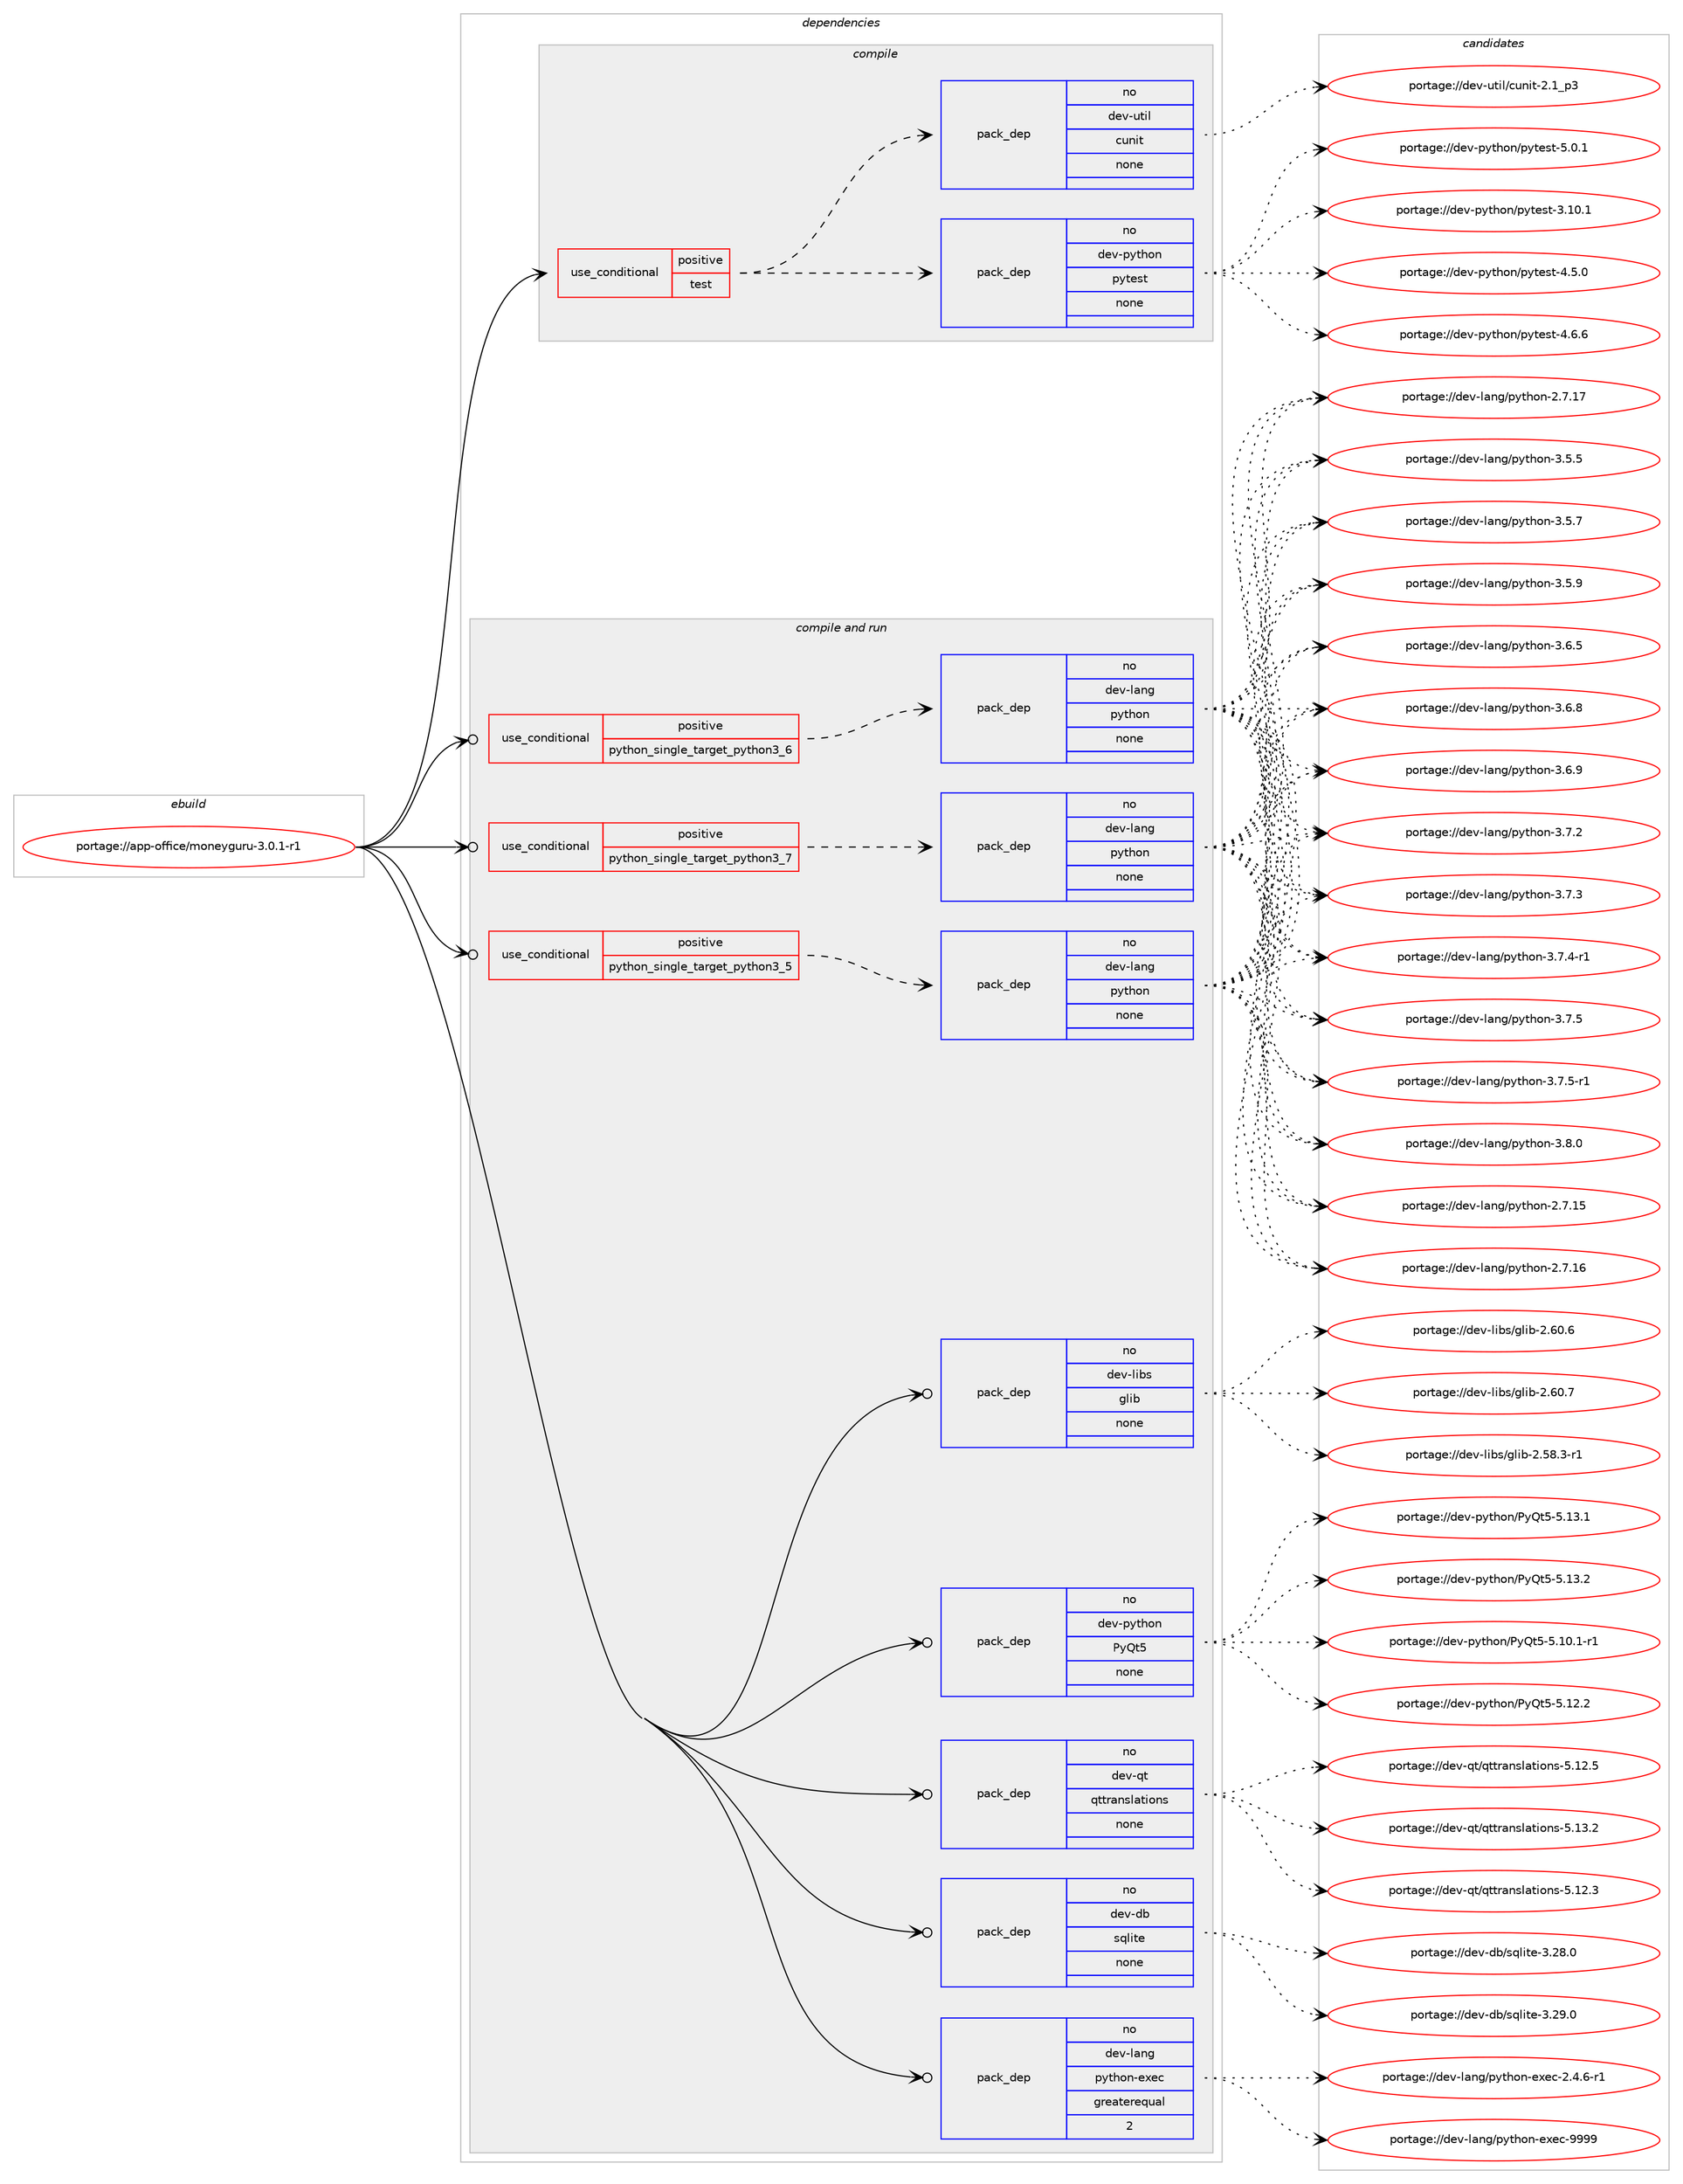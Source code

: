 digraph prolog {

# *************
# Graph options
# *************

newrank=true;
concentrate=true;
compound=true;
graph [rankdir=LR,fontname=Helvetica,fontsize=10,ranksep=1.5];#, ranksep=2.5, nodesep=0.2];
edge  [arrowhead=vee];
node  [fontname=Helvetica,fontsize=10];

# **********
# The ebuild
# **********

subgraph cluster_leftcol {
color=gray;
rank=same;
label=<<i>ebuild</i>>;
id [label="portage://app-office/moneyguru-3.0.1-r1", color=red, width=4, href="../app-office/moneyguru-3.0.1-r1.svg"];
}

# ****************
# The dependencies
# ****************

subgraph cluster_midcol {
color=gray;
label=<<i>dependencies</i>>;
subgraph cluster_compile {
fillcolor="#eeeeee";
style=filled;
label=<<i>compile</i>>;
subgraph cond9690 {
dependency39327 [label=<<TABLE BORDER="0" CELLBORDER="1" CELLSPACING="0" CELLPADDING="4"><TR><TD ROWSPAN="3" CELLPADDING="10">use_conditional</TD></TR><TR><TD>positive</TD></TR><TR><TD>test</TD></TR></TABLE>>, shape=none, color=red];
subgraph pack28986 {
dependency39328 [label=<<TABLE BORDER="0" CELLBORDER="1" CELLSPACING="0" CELLPADDING="4" WIDTH="220"><TR><TD ROWSPAN="6" CELLPADDING="30">pack_dep</TD></TR><TR><TD WIDTH="110">no</TD></TR><TR><TD>dev-python</TD></TR><TR><TD>pytest</TD></TR><TR><TD>none</TD></TR><TR><TD></TD></TR></TABLE>>, shape=none, color=blue];
}
dependency39327:e -> dependency39328:w [weight=20,style="dashed",arrowhead="vee"];
subgraph pack28987 {
dependency39329 [label=<<TABLE BORDER="0" CELLBORDER="1" CELLSPACING="0" CELLPADDING="4" WIDTH="220"><TR><TD ROWSPAN="6" CELLPADDING="30">pack_dep</TD></TR><TR><TD WIDTH="110">no</TD></TR><TR><TD>dev-util</TD></TR><TR><TD>cunit</TD></TR><TR><TD>none</TD></TR><TR><TD></TD></TR></TABLE>>, shape=none, color=blue];
}
dependency39327:e -> dependency39329:w [weight=20,style="dashed",arrowhead="vee"];
}
id:e -> dependency39327:w [weight=20,style="solid",arrowhead="vee"];
}
subgraph cluster_compileandrun {
fillcolor="#eeeeee";
style=filled;
label=<<i>compile and run</i>>;
subgraph cond9691 {
dependency39330 [label=<<TABLE BORDER="0" CELLBORDER="1" CELLSPACING="0" CELLPADDING="4"><TR><TD ROWSPAN="3" CELLPADDING="10">use_conditional</TD></TR><TR><TD>positive</TD></TR><TR><TD>python_single_target_python3_5</TD></TR></TABLE>>, shape=none, color=red];
subgraph pack28988 {
dependency39331 [label=<<TABLE BORDER="0" CELLBORDER="1" CELLSPACING="0" CELLPADDING="4" WIDTH="220"><TR><TD ROWSPAN="6" CELLPADDING="30">pack_dep</TD></TR><TR><TD WIDTH="110">no</TD></TR><TR><TD>dev-lang</TD></TR><TR><TD>python</TD></TR><TR><TD>none</TD></TR><TR><TD></TD></TR></TABLE>>, shape=none, color=blue];
}
dependency39330:e -> dependency39331:w [weight=20,style="dashed",arrowhead="vee"];
}
id:e -> dependency39330:w [weight=20,style="solid",arrowhead="odotvee"];
subgraph cond9692 {
dependency39332 [label=<<TABLE BORDER="0" CELLBORDER="1" CELLSPACING="0" CELLPADDING="4"><TR><TD ROWSPAN="3" CELLPADDING="10">use_conditional</TD></TR><TR><TD>positive</TD></TR><TR><TD>python_single_target_python3_6</TD></TR></TABLE>>, shape=none, color=red];
subgraph pack28989 {
dependency39333 [label=<<TABLE BORDER="0" CELLBORDER="1" CELLSPACING="0" CELLPADDING="4" WIDTH="220"><TR><TD ROWSPAN="6" CELLPADDING="30">pack_dep</TD></TR><TR><TD WIDTH="110">no</TD></TR><TR><TD>dev-lang</TD></TR><TR><TD>python</TD></TR><TR><TD>none</TD></TR><TR><TD></TD></TR></TABLE>>, shape=none, color=blue];
}
dependency39332:e -> dependency39333:w [weight=20,style="dashed",arrowhead="vee"];
}
id:e -> dependency39332:w [weight=20,style="solid",arrowhead="odotvee"];
subgraph cond9693 {
dependency39334 [label=<<TABLE BORDER="0" CELLBORDER="1" CELLSPACING="0" CELLPADDING="4"><TR><TD ROWSPAN="3" CELLPADDING="10">use_conditional</TD></TR><TR><TD>positive</TD></TR><TR><TD>python_single_target_python3_7</TD></TR></TABLE>>, shape=none, color=red];
subgraph pack28990 {
dependency39335 [label=<<TABLE BORDER="0" CELLBORDER="1" CELLSPACING="0" CELLPADDING="4" WIDTH="220"><TR><TD ROWSPAN="6" CELLPADDING="30">pack_dep</TD></TR><TR><TD WIDTH="110">no</TD></TR><TR><TD>dev-lang</TD></TR><TR><TD>python</TD></TR><TR><TD>none</TD></TR><TR><TD></TD></TR></TABLE>>, shape=none, color=blue];
}
dependency39334:e -> dependency39335:w [weight=20,style="dashed",arrowhead="vee"];
}
id:e -> dependency39334:w [weight=20,style="solid",arrowhead="odotvee"];
subgraph pack28991 {
dependency39336 [label=<<TABLE BORDER="0" CELLBORDER="1" CELLSPACING="0" CELLPADDING="4" WIDTH="220"><TR><TD ROWSPAN="6" CELLPADDING="30">pack_dep</TD></TR><TR><TD WIDTH="110">no</TD></TR><TR><TD>dev-db</TD></TR><TR><TD>sqlite</TD></TR><TR><TD>none</TD></TR><TR><TD></TD></TR></TABLE>>, shape=none, color=blue];
}
id:e -> dependency39336:w [weight=20,style="solid",arrowhead="odotvee"];
subgraph pack28992 {
dependency39337 [label=<<TABLE BORDER="0" CELLBORDER="1" CELLSPACING="0" CELLPADDING="4" WIDTH="220"><TR><TD ROWSPAN="6" CELLPADDING="30">pack_dep</TD></TR><TR><TD WIDTH="110">no</TD></TR><TR><TD>dev-lang</TD></TR><TR><TD>python-exec</TD></TR><TR><TD>greaterequal</TD></TR><TR><TD>2</TD></TR></TABLE>>, shape=none, color=blue];
}
id:e -> dependency39337:w [weight=20,style="solid",arrowhead="odotvee"];
subgraph pack28993 {
dependency39338 [label=<<TABLE BORDER="0" CELLBORDER="1" CELLSPACING="0" CELLPADDING="4" WIDTH="220"><TR><TD ROWSPAN="6" CELLPADDING="30">pack_dep</TD></TR><TR><TD WIDTH="110">no</TD></TR><TR><TD>dev-libs</TD></TR><TR><TD>glib</TD></TR><TR><TD>none</TD></TR><TR><TD></TD></TR></TABLE>>, shape=none, color=blue];
}
id:e -> dependency39338:w [weight=20,style="solid",arrowhead="odotvee"];
subgraph pack28994 {
dependency39339 [label=<<TABLE BORDER="0" CELLBORDER="1" CELLSPACING="0" CELLPADDING="4" WIDTH="220"><TR><TD ROWSPAN="6" CELLPADDING="30">pack_dep</TD></TR><TR><TD WIDTH="110">no</TD></TR><TR><TD>dev-python</TD></TR><TR><TD>PyQt5</TD></TR><TR><TD>none</TD></TR><TR><TD></TD></TR></TABLE>>, shape=none, color=blue];
}
id:e -> dependency39339:w [weight=20,style="solid",arrowhead="odotvee"];
subgraph pack28995 {
dependency39340 [label=<<TABLE BORDER="0" CELLBORDER="1" CELLSPACING="0" CELLPADDING="4" WIDTH="220"><TR><TD ROWSPAN="6" CELLPADDING="30">pack_dep</TD></TR><TR><TD WIDTH="110">no</TD></TR><TR><TD>dev-qt</TD></TR><TR><TD>qttranslations</TD></TR><TR><TD>none</TD></TR><TR><TD></TD></TR></TABLE>>, shape=none, color=blue];
}
id:e -> dependency39340:w [weight=20,style="solid",arrowhead="odotvee"];
}
subgraph cluster_run {
fillcolor="#eeeeee";
style=filled;
label=<<i>run</i>>;
}
}

# **************
# The candidates
# **************

subgraph cluster_choices {
rank=same;
color=gray;
label=<<i>candidates</i>>;

subgraph choice28986 {
color=black;
nodesep=1;
choiceportage100101118451121211161041111104711212111610111511645514649484649 [label="portage://dev-python/pytest-3.10.1", color=red, width=4,href="../dev-python/pytest-3.10.1.svg"];
choiceportage1001011184511212111610411111047112121116101115116455246534648 [label="portage://dev-python/pytest-4.5.0", color=red, width=4,href="../dev-python/pytest-4.5.0.svg"];
choiceportage1001011184511212111610411111047112121116101115116455246544654 [label="portage://dev-python/pytest-4.6.6", color=red, width=4,href="../dev-python/pytest-4.6.6.svg"];
choiceportage1001011184511212111610411111047112121116101115116455346484649 [label="portage://dev-python/pytest-5.0.1", color=red, width=4,href="../dev-python/pytest-5.0.1.svg"];
dependency39328:e -> choiceportage100101118451121211161041111104711212111610111511645514649484649:w [style=dotted,weight="100"];
dependency39328:e -> choiceportage1001011184511212111610411111047112121116101115116455246534648:w [style=dotted,weight="100"];
dependency39328:e -> choiceportage1001011184511212111610411111047112121116101115116455246544654:w [style=dotted,weight="100"];
dependency39328:e -> choiceportage1001011184511212111610411111047112121116101115116455346484649:w [style=dotted,weight="100"];
}
subgraph choice28987 {
color=black;
nodesep=1;
choiceportage100101118451171161051084799117110105116455046499511251 [label="portage://dev-util/cunit-2.1_p3", color=red, width=4,href="../dev-util/cunit-2.1_p3.svg"];
dependency39329:e -> choiceportage100101118451171161051084799117110105116455046499511251:w [style=dotted,weight="100"];
}
subgraph choice28988 {
color=black;
nodesep=1;
choiceportage10010111845108971101034711212111610411111045504655464953 [label="portage://dev-lang/python-2.7.15", color=red, width=4,href="../dev-lang/python-2.7.15.svg"];
choiceportage10010111845108971101034711212111610411111045504655464954 [label="portage://dev-lang/python-2.7.16", color=red, width=4,href="../dev-lang/python-2.7.16.svg"];
choiceportage10010111845108971101034711212111610411111045504655464955 [label="portage://dev-lang/python-2.7.17", color=red, width=4,href="../dev-lang/python-2.7.17.svg"];
choiceportage100101118451089711010347112121116104111110455146534653 [label="portage://dev-lang/python-3.5.5", color=red, width=4,href="../dev-lang/python-3.5.5.svg"];
choiceportage100101118451089711010347112121116104111110455146534655 [label="portage://dev-lang/python-3.5.7", color=red, width=4,href="../dev-lang/python-3.5.7.svg"];
choiceportage100101118451089711010347112121116104111110455146534657 [label="portage://dev-lang/python-3.5.9", color=red, width=4,href="../dev-lang/python-3.5.9.svg"];
choiceportage100101118451089711010347112121116104111110455146544653 [label="portage://dev-lang/python-3.6.5", color=red, width=4,href="../dev-lang/python-3.6.5.svg"];
choiceportage100101118451089711010347112121116104111110455146544656 [label="portage://dev-lang/python-3.6.8", color=red, width=4,href="../dev-lang/python-3.6.8.svg"];
choiceportage100101118451089711010347112121116104111110455146544657 [label="portage://dev-lang/python-3.6.9", color=red, width=4,href="../dev-lang/python-3.6.9.svg"];
choiceportage100101118451089711010347112121116104111110455146554650 [label="portage://dev-lang/python-3.7.2", color=red, width=4,href="../dev-lang/python-3.7.2.svg"];
choiceportage100101118451089711010347112121116104111110455146554651 [label="portage://dev-lang/python-3.7.3", color=red, width=4,href="../dev-lang/python-3.7.3.svg"];
choiceportage1001011184510897110103471121211161041111104551465546524511449 [label="portage://dev-lang/python-3.7.4-r1", color=red, width=4,href="../dev-lang/python-3.7.4-r1.svg"];
choiceportage100101118451089711010347112121116104111110455146554653 [label="portage://dev-lang/python-3.7.5", color=red, width=4,href="../dev-lang/python-3.7.5.svg"];
choiceportage1001011184510897110103471121211161041111104551465546534511449 [label="portage://dev-lang/python-3.7.5-r1", color=red, width=4,href="../dev-lang/python-3.7.5-r1.svg"];
choiceportage100101118451089711010347112121116104111110455146564648 [label="portage://dev-lang/python-3.8.0", color=red, width=4,href="../dev-lang/python-3.8.0.svg"];
dependency39331:e -> choiceportage10010111845108971101034711212111610411111045504655464953:w [style=dotted,weight="100"];
dependency39331:e -> choiceportage10010111845108971101034711212111610411111045504655464954:w [style=dotted,weight="100"];
dependency39331:e -> choiceportage10010111845108971101034711212111610411111045504655464955:w [style=dotted,weight="100"];
dependency39331:e -> choiceportage100101118451089711010347112121116104111110455146534653:w [style=dotted,weight="100"];
dependency39331:e -> choiceportage100101118451089711010347112121116104111110455146534655:w [style=dotted,weight="100"];
dependency39331:e -> choiceportage100101118451089711010347112121116104111110455146534657:w [style=dotted,weight="100"];
dependency39331:e -> choiceportage100101118451089711010347112121116104111110455146544653:w [style=dotted,weight="100"];
dependency39331:e -> choiceportage100101118451089711010347112121116104111110455146544656:w [style=dotted,weight="100"];
dependency39331:e -> choiceportage100101118451089711010347112121116104111110455146544657:w [style=dotted,weight="100"];
dependency39331:e -> choiceportage100101118451089711010347112121116104111110455146554650:w [style=dotted,weight="100"];
dependency39331:e -> choiceportage100101118451089711010347112121116104111110455146554651:w [style=dotted,weight="100"];
dependency39331:e -> choiceportage1001011184510897110103471121211161041111104551465546524511449:w [style=dotted,weight="100"];
dependency39331:e -> choiceportage100101118451089711010347112121116104111110455146554653:w [style=dotted,weight="100"];
dependency39331:e -> choiceportage1001011184510897110103471121211161041111104551465546534511449:w [style=dotted,weight="100"];
dependency39331:e -> choiceportage100101118451089711010347112121116104111110455146564648:w [style=dotted,weight="100"];
}
subgraph choice28989 {
color=black;
nodesep=1;
choiceportage10010111845108971101034711212111610411111045504655464953 [label="portage://dev-lang/python-2.7.15", color=red, width=4,href="../dev-lang/python-2.7.15.svg"];
choiceportage10010111845108971101034711212111610411111045504655464954 [label="portage://dev-lang/python-2.7.16", color=red, width=4,href="../dev-lang/python-2.7.16.svg"];
choiceportage10010111845108971101034711212111610411111045504655464955 [label="portage://dev-lang/python-2.7.17", color=red, width=4,href="../dev-lang/python-2.7.17.svg"];
choiceportage100101118451089711010347112121116104111110455146534653 [label="portage://dev-lang/python-3.5.5", color=red, width=4,href="../dev-lang/python-3.5.5.svg"];
choiceportage100101118451089711010347112121116104111110455146534655 [label="portage://dev-lang/python-3.5.7", color=red, width=4,href="../dev-lang/python-3.5.7.svg"];
choiceportage100101118451089711010347112121116104111110455146534657 [label="portage://dev-lang/python-3.5.9", color=red, width=4,href="../dev-lang/python-3.5.9.svg"];
choiceportage100101118451089711010347112121116104111110455146544653 [label="portage://dev-lang/python-3.6.5", color=red, width=4,href="../dev-lang/python-3.6.5.svg"];
choiceportage100101118451089711010347112121116104111110455146544656 [label="portage://dev-lang/python-3.6.8", color=red, width=4,href="../dev-lang/python-3.6.8.svg"];
choiceportage100101118451089711010347112121116104111110455146544657 [label="portage://dev-lang/python-3.6.9", color=red, width=4,href="../dev-lang/python-3.6.9.svg"];
choiceportage100101118451089711010347112121116104111110455146554650 [label="portage://dev-lang/python-3.7.2", color=red, width=4,href="../dev-lang/python-3.7.2.svg"];
choiceportage100101118451089711010347112121116104111110455146554651 [label="portage://dev-lang/python-3.7.3", color=red, width=4,href="../dev-lang/python-3.7.3.svg"];
choiceportage1001011184510897110103471121211161041111104551465546524511449 [label="portage://dev-lang/python-3.7.4-r1", color=red, width=4,href="../dev-lang/python-3.7.4-r1.svg"];
choiceportage100101118451089711010347112121116104111110455146554653 [label="portage://dev-lang/python-3.7.5", color=red, width=4,href="../dev-lang/python-3.7.5.svg"];
choiceportage1001011184510897110103471121211161041111104551465546534511449 [label="portage://dev-lang/python-3.7.5-r1", color=red, width=4,href="../dev-lang/python-3.7.5-r1.svg"];
choiceportage100101118451089711010347112121116104111110455146564648 [label="portage://dev-lang/python-3.8.0", color=red, width=4,href="../dev-lang/python-3.8.0.svg"];
dependency39333:e -> choiceportage10010111845108971101034711212111610411111045504655464953:w [style=dotted,weight="100"];
dependency39333:e -> choiceportage10010111845108971101034711212111610411111045504655464954:w [style=dotted,weight="100"];
dependency39333:e -> choiceportage10010111845108971101034711212111610411111045504655464955:w [style=dotted,weight="100"];
dependency39333:e -> choiceportage100101118451089711010347112121116104111110455146534653:w [style=dotted,weight="100"];
dependency39333:e -> choiceportage100101118451089711010347112121116104111110455146534655:w [style=dotted,weight="100"];
dependency39333:e -> choiceportage100101118451089711010347112121116104111110455146534657:w [style=dotted,weight="100"];
dependency39333:e -> choiceportage100101118451089711010347112121116104111110455146544653:w [style=dotted,weight="100"];
dependency39333:e -> choiceportage100101118451089711010347112121116104111110455146544656:w [style=dotted,weight="100"];
dependency39333:e -> choiceportage100101118451089711010347112121116104111110455146544657:w [style=dotted,weight="100"];
dependency39333:e -> choiceportage100101118451089711010347112121116104111110455146554650:w [style=dotted,weight="100"];
dependency39333:e -> choiceportage100101118451089711010347112121116104111110455146554651:w [style=dotted,weight="100"];
dependency39333:e -> choiceportage1001011184510897110103471121211161041111104551465546524511449:w [style=dotted,weight="100"];
dependency39333:e -> choiceportage100101118451089711010347112121116104111110455146554653:w [style=dotted,weight="100"];
dependency39333:e -> choiceportage1001011184510897110103471121211161041111104551465546534511449:w [style=dotted,weight="100"];
dependency39333:e -> choiceportage100101118451089711010347112121116104111110455146564648:w [style=dotted,weight="100"];
}
subgraph choice28990 {
color=black;
nodesep=1;
choiceportage10010111845108971101034711212111610411111045504655464953 [label="portage://dev-lang/python-2.7.15", color=red, width=4,href="../dev-lang/python-2.7.15.svg"];
choiceportage10010111845108971101034711212111610411111045504655464954 [label="portage://dev-lang/python-2.7.16", color=red, width=4,href="../dev-lang/python-2.7.16.svg"];
choiceportage10010111845108971101034711212111610411111045504655464955 [label="portage://dev-lang/python-2.7.17", color=red, width=4,href="../dev-lang/python-2.7.17.svg"];
choiceportage100101118451089711010347112121116104111110455146534653 [label="portage://dev-lang/python-3.5.5", color=red, width=4,href="../dev-lang/python-3.5.5.svg"];
choiceportage100101118451089711010347112121116104111110455146534655 [label="portage://dev-lang/python-3.5.7", color=red, width=4,href="../dev-lang/python-3.5.7.svg"];
choiceportage100101118451089711010347112121116104111110455146534657 [label="portage://dev-lang/python-3.5.9", color=red, width=4,href="../dev-lang/python-3.5.9.svg"];
choiceportage100101118451089711010347112121116104111110455146544653 [label="portage://dev-lang/python-3.6.5", color=red, width=4,href="../dev-lang/python-3.6.5.svg"];
choiceportage100101118451089711010347112121116104111110455146544656 [label="portage://dev-lang/python-3.6.8", color=red, width=4,href="../dev-lang/python-3.6.8.svg"];
choiceportage100101118451089711010347112121116104111110455146544657 [label="portage://dev-lang/python-3.6.9", color=red, width=4,href="../dev-lang/python-3.6.9.svg"];
choiceportage100101118451089711010347112121116104111110455146554650 [label="portage://dev-lang/python-3.7.2", color=red, width=4,href="../dev-lang/python-3.7.2.svg"];
choiceportage100101118451089711010347112121116104111110455146554651 [label="portage://dev-lang/python-3.7.3", color=red, width=4,href="../dev-lang/python-3.7.3.svg"];
choiceportage1001011184510897110103471121211161041111104551465546524511449 [label="portage://dev-lang/python-3.7.4-r1", color=red, width=4,href="../dev-lang/python-3.7.4-r1.svg"];
choiceportage100101118451089711010347112121116104111110455146554653 [label="portage://dev-lang/python-3.7.5", color=red, width=4,href="../dev-lang/python-3.7.5.svg"];
choiceportage1001011184510897110103471121211161041111104551465546534511449 [label="portage://dev-lang/python-3.7.5-r1", color=red, width=4,href="../dev-lang/python-3.7.5-r1.svg"];
choiceportage100101118451089711010347112121116104111110455146564648 [label="portage://dev-lang/python-3.8.0", color=red, width=4,href="../dev-lang/python-3.8.0.svg"];
dependency39335:e -> choiceportage10010111845108971101034711212111610411111045504655464953:w [style=dotted,weight="100"];
dependency39335:e -> choiceportage10010111845108971101034711212111610411111045504655464954:w [style=dotted,weight="100"];
dependency39335:e -> choiceportage10010111845108971101034711212111610411111045504655464955:w [style=dotted,weight="100"];
dependency39335:e -> choiceportage100101118451089711010347112121116104111110455146534653:w [style=dotted,weight="100"];
dependency39335:e -> choiceportage100101118451089711010347112121116104111110455146534655:w [style=dotted,weight="100"];
dependency39335:e -> choiceportage100101118451089711010347112121116104111110455146534657:w [style=dotted,weight="100"];
dependency39335:e -> choiceportage100101118451089711010347112121116104111110455146544653:w [style=dotted,weight="100"];
dependency39335:e -> choiceportage100101118451089711010347112121116104111110455146544656:w [style=dotted,weight="100"];
dependency39335:e -> choiceportage100101118451089711010347112121116104111110455146544657:w [style=dotted,weight="100"];
dependency39335:e -> choiceportage100101118451089711010347112121116104111110455146554650:w [style=dotted,weight="100"];
dependency39335:e -> choiceportage100101118451089711010347112121116104111110455146554651:w [style=dotted,weight="100"];
dependency39335:e -> choiceportage1001011184510897110103471121211161041111104551465546524511449:w [style=dotted,weight="100"];
dependency39335:e -> choiceportage100101118451089711010347112121116104111110455146554653:w [style=dotted,weight="100"];
dependency39335:e -> choiceportage1001011184510897110103471121211161041111104551465546534511449:w [style=dotted,weight="100"];
dependency39335:e -> choiceportage100101118451089711010347112121116104111110455146564648:w [style=dotted,weight="100"];
}
subgraph choice28991 {
color=black;
nodesep=1;
choiceportage10010111845100984711511310810511610145514650564648 [label="portage://dev-db/sqlite-3.28.0", color=red, width=4,href="../dev-db/sqlite-3.28.0.svg"];
choiceportage10010111845100984711511310810511610145514650574648 [label="portage://dev-db/sqlite-3.29.0", color=red, width=4,href="../dev-db/sqlite-3.29.0.svg"];
dependency39336:e -> choiceportage10010111845100984711511310810511610145514650564648:w [style=dotted,weight="100"];
dependency39336:e -> choiceportage10010111845100984711511310810511610145514650574648:w [style=dotted,weight="100"];
}
subgraph choice28992 {
color=black;
nodesep=1;
choiceportage10010111845108971101034711212111610411111045101120101994550465246544511449 [label="portage://dev-lang/python-exec-2.4.6-r1", color=red, width=4,href="../dev-lang/python-exec-2.4.6-r1.svg"];
choiceportage10010111845108971101034711212111610411111045101120101994557575757 [label="portage://dev-lang/python-exec-9999", color=red, width=4,href="../dev-lang/python-exec-9999.svg"];
dependency39337:e -> choiceportage10010111845108971101034711212111610411111045101120101994550465246544511449:w [style=dotted,weight="100"];
dependency39337:e -> choiceportage10010111845108971101034711212111610411111045101120101994557575757:w [style=dotted,weight="100"];
}
subgraph choice28993 {
color=black;
nodesep=1;
choiceportage10010111845108105981154710310810598455046535646514511449 [label="portage://dev-libs/glib-2.58.3-r1", color=red, width=4,href="../dev-libs/glib-2.58.3-r1.svg"];
choiceportage1001011184510810598115471031081059845504654484654 [label="portage://dev-libs/glib-2.60.6", color=red, width=4,href="../dev-libs/glib-2.60.6.svg"];
choiceportage1001011184510810598115471031081059845504654484655 [label="portage://dev-libs/glib-2.60.7", color=red, width=4,href="../dev-libs/glib-2.60.7.svg"];
dependency39338:e -> choiceportage10010111845108105981154710310810598455046535646514511449:w [style=dotted,weight="100"];
dependency39338:e -> choiceportage1001011184510810598115471031081059845504654484654:w [style=dotted,weight="100"];
dependency39338:e -> choiceportage1001011184510810598115471031081059845504654484655:w [style=dotted,weight="100"];
}
subgraph choice28994 {
color=black;
nodesep=1;
choiceportage1001011184511212111610411111047801218111653455346494846494511449 [label="portage://dev-python/PyQt5-5.10.1-r1", color=red, width=4,href="../dev-python/PyQt5-5.10.1-r1.svg"];
choiceportage100101118451121211161041111104780121811165345534649504650 [label="portage://dev-python/PyQt5-5.12.2", color=red, width=4,href="../dev-python/PyQt5-5.12.2.svg"];
choiceportage100101118451121211161041111104780121811165345534649514649 [label="portage://dev-python/PyQt5-5.13.1", color=red, width=4,href="../dev-python/PyQt5-5.13.1.svg"];
choiceportage100101118451121211161041111104780121811165345534649514650 [label="portage://dev-python/PyQt5-5.13.2", color=red, width=4,href="../dev-python/PyQt5-5.13.2.svg"];
dependency39339:e -> choiceportage1001011184511212111610411111047801218111653455346494846494511449:w [style=dotted,weight="100"];
dependency39339:e -> choiceportage100101118451121211161041111104780121811165345534649504650:w [style=dotted,weight="100"];
dependency39339:e -> choiceportage100101118451121211161041111104780121811165345534649514649:w [style=dotted,weight="100"];
dependency39339:e -> choiceportage100101118451121211161041111104780121811165345534649514650:w [style=dotted,weight="100"];
}
subgraph choice28995 {
color=black;
nodesep=1;
choiceportage1001011184511311647113116116114971101151089711610511111011545534649504651 [label="portage://dev-qt/qttranslations-5.12.3", color=red, width=4,href="../dev-qt/qttranslations-5.12.3.svg"];
choiceportage1001011184511311647113116116114971101151089711610511111011545534649504653 [label="portage://dev-qt/qttranslations-5.12.5", color=red, width=4,href="../dev-qt/qttranslations-5.12.5.svg"];
choiceportage1001011184511311647113116116114971101151089711610511111011545534649514650 [label="portage://dev-qt/qttranslations-5.13.2", color=red, width=4,href="../dev-qt/qttranslations-5.13.2.svg"];
dependency39340:e -> choiceportage1001011184511311647113116116114971101151089711610511111011545534649504651:w [style=dotted,weight="100"];
dependency39340:e -> choiceportage1001011184511311647113116116114971101151089711610511111011545534649504653:w [style=dotted,weight="100"];
dependency39340:e -> choiceportage1001011184511311647113116116114971101151089711610511111011545534649514650:w [style=dotted,weight="100"];
}
}

}

